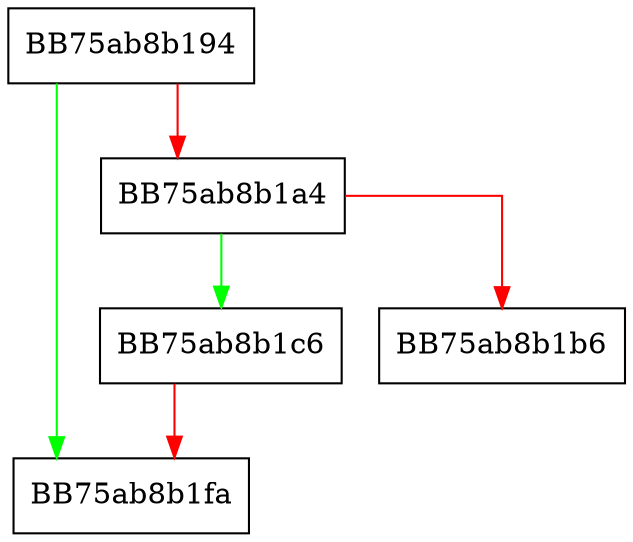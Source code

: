 digraph clear {
  node [shape="box"];
  graph [splines=ortho];
  BB75ab8b194 -> BB75ab8b1fa [color="green"];
  BB75ab8b194 -> BB75ab8b1a4 [color="red"];
  BB75ab8b1a4 -> BB75ab8b1c6 [color="green"];
  BB75ab8b1a4 -> BB75ab8b1b6 [color="red"];
  BB75ab8b1c6 -> BB75ab8b1fa [color="red"];
}